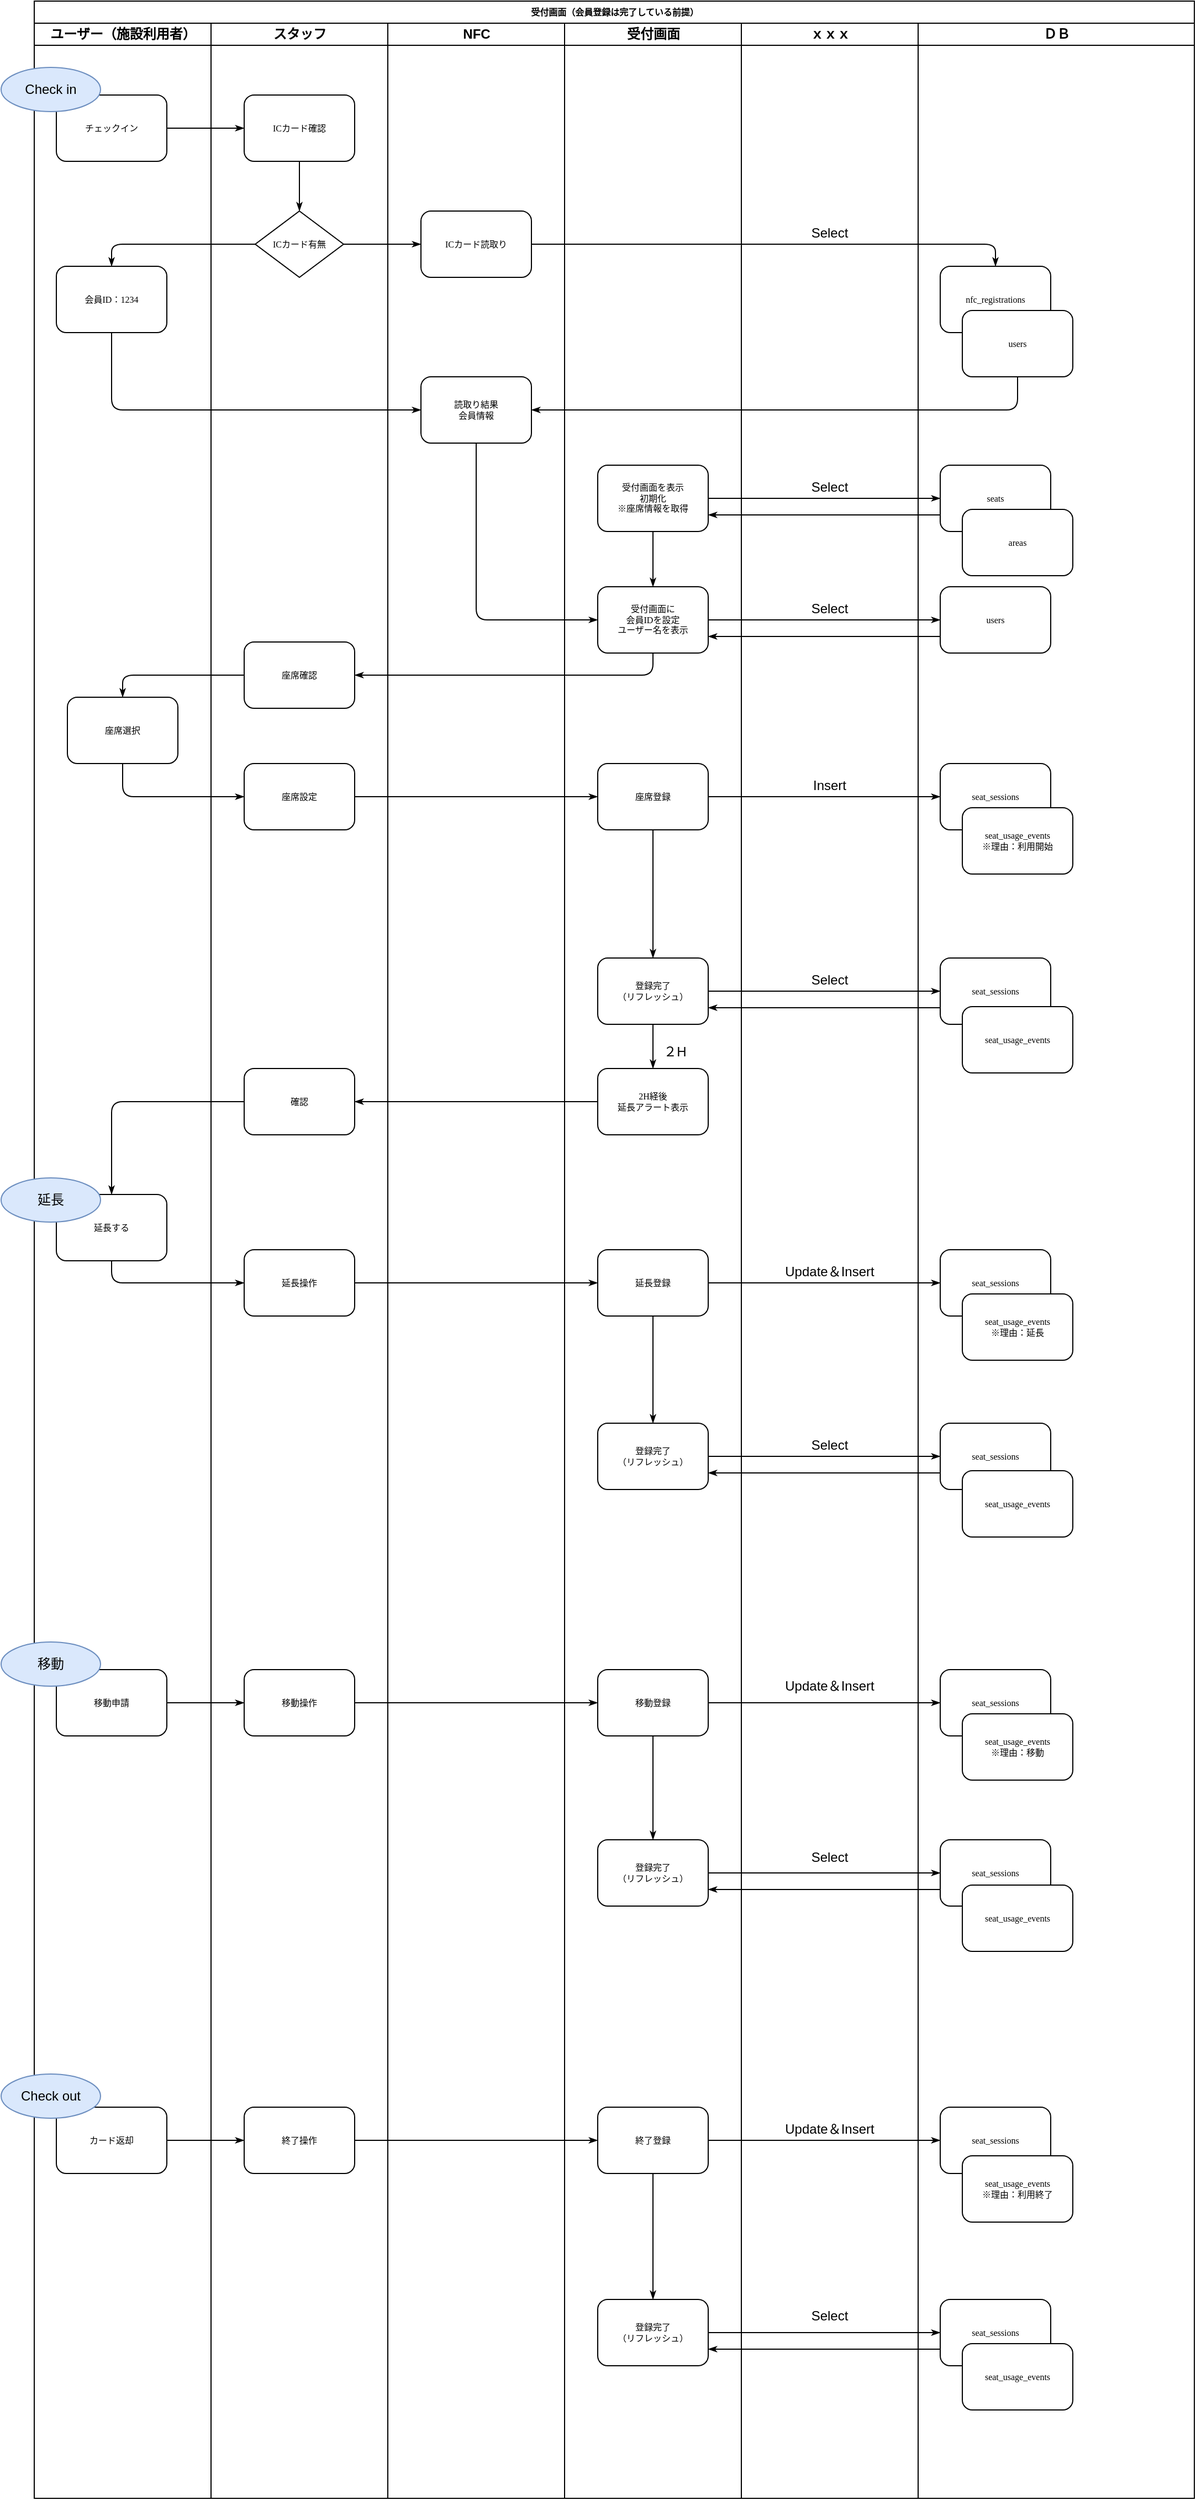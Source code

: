 <mxfile version="26.0.16">
  <diagram name="Page-1" id="74e2e168-ea6b-b213-b513-2b3c1d86103e">
    <mxGraphModel dx="976" dy="-324" grid="1" gridSize="10" guides="1" tooltips="1" connect="1" arrows="1" fold="1" page="1" pageScale="1" pageWidth="1100" pageHeight="850" background="none" math="0" shadow="0">
      <root>
        <mxCell id="0" />
        <mxCell id="1" parent="0" />
        <mxCell id="wsVmnCHKdDLOv4nFXaHS-50" value="受付画面（会員登録は完了している前提）" style="swimlane;html=1;childLayout=stackLayout;startSize=20;rounded=0;shadow=0;labelBackgroundColor=none;strokeWidth=1;fontFamily=Verdana;fontSize=8;align=center;" parent="1" vertex="1">
          <mxGeometry x="30" y="880" width="1050" height="2260" as="geometry" />
        </mxCell>
        <mxCell id="wsVmnCHKdDLOv4nFXaHS-55" style="edgeStyle=orthogonalEdgeStyle;rounded=1;html=1;labelBackgroundColor=none;startArrow=none;startFill=0;startSize=5;endArrow=classicThin;endFill=1;endSize=5;jettySize=auto;orthogonalLoop=1;strokeWidth=1;fontFamily=Verdana;fontSize=8" parent="wsVmnCHKdDLOv4nFXaHS-50" source="wsVmnCHKdDLOv4nFXaHS-52" target="wsVmnCHKdDLOv4nFXaHS-71" edge="1">
          <mxGeometry relative="1" as="geometry" />
        </mxCell>
        <mxCell id="wsVmnCHKdDLOv4nFXaHS-58" style="edgeStyle=orthogonalEdgeStyle;rounded=1;html=1;labelBackgroundColor=none;startArrow=none;startFill=0;startSize=5;endArrow=classicThin;endFill=1;endSize=5;jettySize=auto;orthogonalLoop=1;strokeWidth=1;fontFamily=Verdana;fontSize=8;entryX=0.5;entryY=0;entryDx=0;entryDy=0;" parent="wsVmnCHKdDLOv4nFXaHS-50" source="wsVmnCHKdDLOv4nFXaHS-74" target="wsVmnCHKdDLOv4nFXaHS-53" edge="1">
          <mxGeometry relative="1" as="geometry" />
        </mxCell>
        <mxCell id="wsVmnCHKdDLOv4nFXaHS-59" style="edgeStyle=orthogonalEdgeStyle;rounded=1;html=1;labelBackgroundColor=none;startArrow=none;startFill=0;startSize=5;endArrow=classicThin;endFill=1;endSize=5;jettySize=auto;orthogonalLoop=1;strokeWidth=1;fontFamily=Verdana;fontSize=8;exitX=0.5;exitY=1;exitDx=0;exitDy=0;entryX=0;entryY=0.5;entryDx=0;entryDy=0;" parent="wsVmnCHKdDLOv4nFXaHS-50" source="wsVmnCHKdDLOv4nFXaHS-53" target="wsVmnCHKdDLOv4nFXaHS-87" edge="1">
          <mxGeometry relative="1" as="geometry">
            <mxPoint x="210" y="300" as="targetPoint" />
          </mxGeometry>
        </mxCell>
        <mxCell id="wsVmnCHKdDLOv4nFXaHS-63" style="edgeStyle=orthogonalEdgeStyle;rounded=1;html=1;labelBackgroundColor=none;startArrow=none;startFill=0;startSize=5;endArrow=classicThin;endFill=1;endSize=5;jettySize=auto;orthogonalLoop=1;strokeWidth=1;fontFamily=Verdana;fontSize=8;exitX=1;exitY=0.5;exitDx=0;exitDy=0;" parent="wsVmnCHKdDLOv4nFXaHS-50" source="wsVmnCHKdDLOv4nFXaHS-89" target="wsVmnCHKdDLOv4nFXaHS-94" edge="1">
          <mxGeometry relative="1" as="geometry">
            <mxPoint x="770" y="690" as="sourcePoint" />
          </mxGeometry>
        </mxCell>
        <mxCell id="wsVmnCHKdDLOv4nFXaHS-66" style="edgeStyle=orthogonalEdgeStyle;rounded=1;html=1;labelBackgroundColor=none;startArrow=none;startFill=0;startSize=5;endArrow=classicThin;endFill=1;endSize=5;jettySize=auto;orthogonalLoop=1;strokeColor=#000000;strokeWidth=1;fontFamily=Verdana;fontSize=8;fontColor=#000000;entryX=0;entryY=0.5;entryDx=0;entryDy=0;exitX=1;exitY=0.5;exitDx=0;exitDy=0;" parent="wsVmnCHKdDLOv4nFXaHS-50" source="wsVmnCHKdDLOv4nFXaHS-81" target="wsVmnCHKdDLOv4nFXaHS-89" edge="1">
          <mxGeometry relative="1" as="geometry">
            <mxPoint x="400" y="550" as="sourcePoint" />
          </mxGeometry>
        </mxCell>
        <mxCell id="wsVmnCHKdDLOv4nFXaHS-51" value="ユーザー（施設利用者）" style="swimlane;html=1;startSize=20;" parent="wsVmnCHKdDLOv4nFXaHS-50" vertex="1">
          <mxGeometry y="20" width="160" height="2240" as="geometry" />
        </mxCell>
        <mxCell id="wsVmnCHKdDLOv4nFXaHS-52" value="チェックイン" style="rounded=1;whiteSpace=wrap;html=1;shadow=0;labelBackgroundColor=none;strokeWidth=1;fontFamily=Verdana;fontSize=8;align=center;" parent="wsVmnCHKdDLOv4nFXaHS-51" vertex="1">
          <mxGeometry x="20" y="65" width="100" height="60" as="geometry" />
        </mxCell>
        <mxCell id="wsVmnCHKdDLOv4nFXaHS-53" value="会員ID：1234" style="rounded=1;whiteSpace=wrap;html=1;shadow=0;labelBackgroundColor=none;strokeWidth=1;fontFamily=Verdana;fontSize=8;align=center;" parent="wsVmnCHKdDLOv4nFXaHS-51" vertex="1">
          <mxGeometry x="20" y="220" width="100" height="60" as="geometry" />
        </mxCell>
        <mxCell id="wsVmnCHKdDLOv4nFXaHS-75" value="座席選択" style="rounded=1;whiteSpace=wrap;html=1;shadow=0;labelBackgroundColor=none;strokeWidth=1;fontFamily=Verdana;fontSize=8;align=center;" parent="wsVmnCHKdDLOv4nFXaHS-51" vertex="1">
          <mxGeometry x="30" y="610" width="100" height="60" as="geometry" />
        </mxCell>
        <mxCell id="wsVmnCHKdDLOv4nFXaHS-168" value="延長する" style="rounded=1;whiteSpace=wrap;html=1;shadow=0;labelBackgroundColor=none;strokeWidth=1;fontFamily=Verdana;fontSize=8;align=center;" parent="wsVmnCHKdDLOv4nFXaHS-51" vertex="1">
          <mxGeometry x="20" y="1060" width="100" height="60" as="geometry" />
        </mxCell>
        <mxCell id="wsVmnCHKdDLOv4nFXaHS-176" value="延長" style="ellipse;whiteSpace=wrap;html=1;fillColor=#dae8fc;strokeColor=#6c8ebf;" parent="wsVmnCHKdDLOv4nFXaHS-51" vertex="1">
          <mxGeometry x="-30" y="1045" width="90" height="40" as="geometry" />
        </mxCell>
        <mxCell id="wsVmnCHKdDLOv4nFXaHS-177" value="Check in" style="ellipse;whiteSpace=wrap;html=1;fillColor=#dae8fc;strokeColor=#6c8ebf;" parent="wsVmnCHKdDLOv4nFXaHS-51" vertex="1">
          <mxGeometry x="-30" y="40" width="90" height="40" as="geometry" />
        </mxCell>
        <mxCell id="wsVmnCHKdDLOv4nFXaHS-239" value="カード返却" style="rounded=1;whiteSpace=wrap;html=1;shadow=0;labelBackgroundColor=none;strokeWidth=1;fontFamily=Verdana;fontSize=8;align=center;" parent="wsVmnCHKdDLOv4nFXaHS-51" vertex="1">
          <mxGeometry x="20" y="1886" width="100" height="60" as="geometry" />
        </mxCell>
        <mxCell id="wsVmnCHKdDLOv4nFXaHS-183" value="Check out" style="ellipse;whiteSpace=wrap;html=1;fillColor=#dae8fc;strokeColor=#6c8ebf;" parent="wsVmnCHKdDLOv4nFXaHS-51" vertex="1">
          <mxGeometry x="-30" y="1856" width="90" height="40" as="geometry" />
        </mxCell>
        <mxCell id="wsVmnCHKdDLOv4nFXaHS-70" value="スタッフ" style="swimlane;html=1;startSize=20;" parent="wsVmnCHKdDLOv4nFXaHS-50" vertex="1">
          <mxGeometry x="160" y="20" width="160" height="2240" as="geometry" />
        </mxCell>
        <mxCell id="wsVmnCHKdDLOv4nFXaHS-71" value="ICカード確認" style="rounded=1;whiteSpace=wrap;html=1;shadow=0;labelBackgroundColor=none;strokeWidth=1;fontFamily=Verdana;fontSize=8;align=center;" parent="wsVmnCHKdDLOv4nFXaHS-70" vertex="1">
          <mxGeometry x="30" y="65" width="100" height="60" as="geometry" />
        </mxCell>
        <mxCell id="wsVmnCHKdDLOv4nFXaHS-74" value="ICカード有無" style="rhombus;whiteSpace=wrap;html=1;rounded=0;shadow=0;labelBackgroundColor=none;strokeWidth=1;fontFamily=Verdana;fontSize=8;align=center;" parent="wsVmnCHKdDLOv4nFXaHS-70" vertex="1">
          <mxGeometry x="40" y="170" width="80" height="60" as="geometry" />
        </mxCell>
        <mxCell id="wsVmnCHKdDLOv4nFXaHS-56" style="edgeStyle=orthogonalEdgeStyle;rounded=1;html=1;labelBackgroundColor=none;startArrow=none;startFill=0;startSize=5;endArrow=classicThin;endFill=1;endSize=5;jettySize=auto;orthogonalLoop=1;strokeWidth=1;fontFamily=Verdana;fontSize=8;entryX=0.5;entryY=0;entryDx=0;entryDy=0;" parent="wsVmnCHKdDLOv4nFXaHS-70" source="wsVmnCHKdDLOv4nFXaHS-71" target="wsVmnCHKdDLOv4nFXaHS-74" edge="1">
          <mxGeometry relative="1" as="geometry">
            <Array as="points">
              <mxPoint x="80" y="170" />
              <mxPoint x="80" y="170" />
            </Array>
          </mxGeometry>
        </mxCell>
        <mxCell id="wsVmnCHKdDLOv4nFXaHS-54" value="座席確認" style="rounded=1;whiteSpace=wrap;html=1;shadow=0;labelBackgroundColor=none;strokeWidth=1;fontFamily=Verdana;fontSize=8;align=center;" parent="wsVmnCHKdDLOv4nFXaHS-70" vertex="1">
          <mxGeometry x="30" y="560" width="100" height="60" as="geometry" />
        </mxCell>
        <mxCell id="wsVmnCHKdDLOv4nFXaHS-81" value="座席設定" style="rounded=1;whiteSpace=wrap;html=1;shadow=0;labelBackgroundColor=none;strokeWidth=1;fontFamily=Verdana;fontSize=8;align=center;" parent="wsVmnCHKdDLOv4nFXaHS-70" vertex="1">
          <mxGeometry x="30" y="670" width="100" height="60" as="geometry" />
        </mxCell>
        <mxCell id="wsVmnCHKdDLOv4nFXaHS-165" value="確認" style="rounded=1;whiteSpace=wrap;html=1;shadow=0;labelBackgroundColor=none;strokeWidth=1;fontFamily=Verdana;fontSize=8;align=center;" parent="wsVmnCHKdDLOv4nFXaHS-70" vertex="1">
          <mxGeometry x="30" y="946" width="100" height="60" as="geometry" />
        </mxCell>
        <mxCell id="wsVmnCHKdDLOv4nFXaHS-171" value="延長操作" style="rounded=1;whiteSpace=wrap;html=1;shadow=0;labelBackgroundColor=none;strokeWidth=1;fontFamily=Verdana;fontSize=8;align=center;" parent="wsVmnCHKdDLOv4nFXaHS-70" vertex="1">
          <mxGeometry x="30" y="1110" width="100" height="60" as="geometry" />
        </mxCell>
        <mxCell id="wsVmnCHKdDLOv4nFXaHS-240" value="終了操作" style="rounded=1;whiteSpace=wrap;html=1;shadow=0;labelBackgroundColor=none;strokeWidth=1;fontFamily=Verdana;fontSize=8;align=center;" parent="wsVmnCHKdDLOv4nFXaHS-70" vertex="1">
          <mxGeometry x="30" y="1886" width="100" height="60" as="geometry" />
        </mxCell>
        <mxCell id="wsVmnCHKdDLOv4nFXaHS-72" value="NFC" style="swimlane;html=1;startSize=20;" parent="wsVmnCHKdDLOv4nFXaHS-50" vertex="1">
          <mxGeometry x="320" y="20" width="160" height="2240" as="geometry" />
        </mxCell>
        <mxCell id="wsVmnCHKdDLOv4nFXaHS-73" value="ICカード読取り" style="rounded=1;whiteSpace=wrap;html=1;shadow=0;labelBackgroundColor=none;strokeWidth=1;fontFamily=Verdana;fontSize=8;align=center;" parent="wsVmnCHKdDLOv4nFXaHS-72" vertex="1">
          <mxGeometry x="30" y="170" width="100" height="60" as="geometry" />
        </mxCell>
        <mxCell id="wsVmnCHKdDLOv4nFXaHS-87" value="&lt;div&gt;読取り結果&lt;/div&gt;&lt;div&gt;&lt;div&gt;会員情報&lt;/div&gt;&lt;/div&gt;" style="rounded=1;whiteSpace=wrap;html=1;shadow=0;labelBackgroundColor=none;strokeWidth=1;fontFamily=Verdana;fontSize=8;align=center;" parent="wsVmnCHKdDLOv4nFXaHS-72" vertex="1">
          <mxGeometry x="30" y="320" width="100" height="60" as="geometry" />
        </mxCell>
        <mxCell id="wsVmnCHKdDLOv4nFXaHS-76" style="edgeStyle=orthogonalEdgeStyle;rounded=1;html=1;labelBackgroundColor=none;startArrow=none;startFill=0;startSize=5;endArrow=classicThin;endFill=1;endSize=5;jettySize=auto;orthogonalLoop=1;strokeWidth=1;fontFamily=Verdana;fontSize=8;entryX=0;entryY=0.5;entryDx=0;entryDy=0;exitX=1;exitY=0.5;exitDx=0;exitDy=0;" parent="wsVmnCHKdDLOv4nFXaHS-50" source="wsVmnCHKdDLOv4nFXaHS-74" target="wsVmnCHKdDLOv4nFXaHS-73" edge="1">
          <mxGeometry relative="1" as="geometry">
            <mxPoint x="340" y="150" as="sourcePoint" />
            <mxPoint x="280" y="290" as="targetPoint" />
          </mxGeometry>
        </mxCell>
        <mxCell id="wsVmnCHKdDLOv4nFXaHS-83" style="edgeStyle=orthogonalEdgeStyle;rounded=1;html=1;labelBackgroundColor=none;startArrow=none;startFill=0;startSize=5;endArrow=classicThin;endFill=1;endSize=5;jettySize=auto;orthogonalLoop=1;strokeColor=#000000;strokeWidth=1;fontFamily=Verdana;fontSize=8;fontColor=#000000;exitX=1;exitY=0.5;exitDx=0;exitDy=0;entryX=0.5;entryY=0;entryDx=0;entryDy=0;" parent="wsVmnCHKdDLOv4nFXaHS-50" source="wsVmnCHKdDLOv4nFXaHS-73" target="wsVmnCHKdDLOv4nFXaHS-78" edge="1">
          <mxGeometry relative="1" as="geometry" />
        </mxCell>
        <mxCell id="wsVmnCHKdDLOv4nFXaHS-91" style="edgeStyle=orthogonalEdgeStyle;rounded=1;html=1;labelBackgroundColor=none;startArrow=none;startFill=0;startSize=5;endArrow=classicThin;endFill=1;endSize=5;jettySize=auto;orthogonalLoop=1;strokeWidth=1;fontFamily=Verdana;fontSize=8;exitX=0.5;exitY=1;exitDx=0;exitDy=0;entryX=1;entryY=0.5;entryDx=0;entryDy=0;" parent="wsVmnCHKdDLOv4nFXaHS-50" source="wsVmnCHKdDLOv4nFXaHS-144" target="wsVmnCHKdDLOv4nFXaHS-87" edge="1">
          <mxGeometry relative="1" as="geometry" />
        </mxCell>
        <mxCell id="wsVmnCHKdDLOv4nFXaHS-77" value="受付画面" style="swimlane;html=1;startSize=20;" parent="wsVmnCHKdDLOv4nFXaHS-50" vertex="1">
          <mxGeometry x="480" y="20" width="160" height="2240" as="geometry" />
        </mxCell>
        <mxCell id="wsVmnCHKdDLOv4nFXaHS-80" value="受付画面に&lt;div&gt;会員IDを設定&lt;/div&gt;&lt;div&gt;ユーザー名を表示&lt;/div&gt;" style="rounded=1;whiteSpace=wrap;html=1;shadow=0;labelBackgroundColor=none;strokeWidth=1;fontFamily=Verdana;fontSize=8;align=center;" parent="wsVmnCHKdDLOv4nFXaHS-77" vertex="1">
          <mxGeometry x="30" y="510" width="100" height="60" as="geometry" />
        </mxCell>
        <mxCell id="wsVmnCHKdDLOv4nFXaHS-89" value="座席登録" style="rounded=1;whiteSpace=wrap;html=1;shadow=0;labelBackgroundColor=none;strokeWidth=1;fontFamily=Verdana;fontSize=8;align=center;" parent="wsVmnCHKdDLOv4nFXaHS-77" vertex="1">
          <mxGeometry x="30" y="670" width="100" height="60" as="geometry" />
        </mxCell>
        <mxCell id="wsVmnCHKdDLOv4nFXaHS-155" value="受付画面を表示&lt;div&gt;初期化&lt;/div&gt;&lt;div&gt;※座席情報を取得&lt;/div&gt;" style="rounded=1;whiteSpace=wrap;html=1;shadow=0;labelBackgroundColor=none;strokeWidth=1;fontFamily=Verdana;fontSize=8;align=center;" parent="wsVmnCHKdDLOv4nFXaHS-77" vertex="1">
          <mxGeometry x="30" y="400" width="100" height="60" as="geometry" />
        </mxCell>
        <mxCell id="wsVmnCHKdDLOv4nFXaHS-156" style="edgeStyle=orthogonalEdgeStyle;rounded=1;html=1;labelBackgroundColor=none;startArrow=none;startFill=0;startSize=5;endArrow=classicThin;endFill=1;endSize=5;jettySize=auto;orthogonalLoop=1;strokeWidth=1;fontFamily=Verdana;fontSize=8;exitX=0.5;exitY=1;exitDx=0;exitDy=0;entryX=0.5;entryY=0;entryDx=0;entryDy=0;" parent="wsVmnCHKdDLOv4nFXaHS-77" source="wsVmnCHKdDLOv4nFXaHS-155" target="wsVmnCHKdDLOv4nFXaHS-80" edge="1">
          <mxGeometry relative="1" as="geometry">
            <mxPoint x="-70" y="390" as="sourcePoint" />
            <mxPoint x="40" y="440" as="targetPoint" />
          </mxGeometry>
        </mxCell>
        <mxCell id="wsVmnCHKdDLOv4nFXaHS-162" value="2H経後&lt;div&gt;延長アラート表示&lt;/div&gt;" style="rounded=1;whiteSpace=wrap;html=1;shadow=0;labelBackgroundColor=none;strokeWidth=1;fontFamily=Verdana;fontSize=8;align=center;" parent="wsVmnCHKdDLOv4nFXaHS-77" vertex="1">
          <mxGeometry x="30" y="946" width="100" height="60" as="geometry" />
        </mxCell>
        <mxCell id="wsVmnCHKdDLOv4nFXaHS-164" style="edgeStyle=orthogonalEdgeStyle;rounded=1;html=1;labelBackgroundColor=none;startArrow=none;startFill=0;startSize=5;endArrow=classicThin;endFill=1;endSize=5;jettySize=auto;orthogonalLoop=1;strokeWidth=1;fontFamily=Verdana;fontSize=8;entryX=0.5;entryY=0;entryDx=0;entryDy=0;exitX=0.5;exitY=1;exitDx=0;exitDy=0;" parent="wsVmnCHKdDLOv4nFXaHS-77" source="wsVmnCHKdDLOv4nFXaHS-89" target="wsVmnCHKdDLOv4nFXaHS-194" edge="1">
          <mxGeometry relative="1" as="geometry">
            <mxPoint x="50" y="740" as="sourcePoint" />
            <mxPoint x="40" y="550" as="targetPoint" />
          </mxGeometry>
        </mxCell>
        <mxCell id="wsVmnCHKdDLOv4nFXaHS-172" value="延長登録" style="rounded=1;whiteSpace=wrap;html=1;shadow=0;labelBackgroundColor=none;strokeWidth=1;fontFamily=Verdana;fontSize=8;align=center;" parent="wsVmnCHKdDLOv4nFXaHS-77" vertex="1">
          <mxGeometry x="30" y="1110" width="100" height="60" as="geometry" />
        </mxCell>
        <mxCell id="wsVmnCHKdDLOv4nFXaHS-194" value="登録完了&lt;div&gt;（リフレッシュ）&lt;/div&gt;" style="rounded=1;whiteSpace=wrap;html=1;shadow=0;labelBackgroundColor=none;strokeWidth=1;fontFamily=Verdana;fontSize=8;align=center;" parent="wsVmnCHKdDLOv4nFXaHS-77" vertex="1">
          <mxGeometry x="30" y="846" width="100" height="60" as="geometry" />
        </mxCell>
        <mxCell id="wsVmnCHKdDLOv4nFXaHS-208" style="edgeStyle=orthogonalEdgeStyle;rounded=1;html=1;labelBackgroundColor=none;startArrow=none;startFill=0;startSize=5;endArrow=classicThin;endFill=1;endSize=5;jettySize=auto;orthogonalLoop=1;strokeWidth=1;fontFamily=Verdana;fontSize=8;entryX=0.5;entryY=0;entryDx=0;entryDy=0;exitX=0.5;exitY=1;exitDx=0;exitDy=0;" parent="wsVmnCHKdDLOv4nFXaHS-77" source="wsVmnCHKdDLOv4nFXaHS-194" target="wsVmnCHKdDLOv4nFXaHS-162" edge="1">
          <mxGeometry relative="1" as="geometry">
            <mxPoint x="40" y="916" as="sourcePoint" />
            <mxPoint x="90" y="856" as="targetPoint" />
          </mxGeometry>
        </mxCell>
        <mxCell id="wsVmnCHKdDLOv4nFXaHS-192" value="２H" style="text;html=1;align=center;verticalAlign=middle;whiteSpace=wrap;rounded=0;" parent="wsVmnCHKdDLOv4nFXaHS-77" vertex="1">
          <mxGeometry x="70" y="916" width="60" height="30" as="geometry" />
        </mxCell>
        <mxCell id="wsVmnCHKdDLOv4nFXaHS-214" value="登録完了&lt;div&gt;（リフレッシュ）&lt;/div&gt;" style="rounded=1;whiteSpace=wrap;html=1;shadow=0;labelBackgroundColor=none;strokeWidth=1;fontFamily=Verdana;fontSize=8;align=center;" parent="wsVmnCHKdDLOv4nFXaHS-77" vertex="1">
          <mxGeometry x="30" y="1267" width="100" height="60" as="geometry" />
        </mxCell>
        <mxCell id="wsVmnCHKdDLOv4nFXaHS-215" style="edgeStyle=orthogonalEdgeStyle;rounded=1;html=1;labelBackgroundColor=none;startArrow=none;startFill=0;startSize=5;endArrow=classicThin;endFill=1;endSize=5;jettySize=auto;orthogonalLoop=1;strokeWidth=1;fontFamily=Verdana;fontSize=8;entryX=0.5;entryY=0;entryDx=0;entryDy=0;exitX=0.5;exitY=1;exitDx=0;exitDy=0;" parent="wsVmnCHKdDLOv4nFXaHS-77" source="wsVmnCHKdDLOv4nFXaHS-172" target="wsVmnCHKdDLOv4nFXaHS-214" edge="1">
          <mxGeometry relative="1" as="geometry">
            <mxPoint x="90" y="877" as="sourcePoint" />
            <mxPoint x="90" y="907" as="targetPoint" />
          </mxGeometry>
        </mxCell>
        <mxCell id="wsVmnCHKdDLOv4nFXaHS-180" value="移動申請" style="rounded=1;whiteSpace=wrap;html=1;shadow=0;labelBackgroundColor=none;strokeWidth=1;fontFamily=Verdana;fontSize=8;align=center;" parent="wsVmnCHKdDLOv4nFXaHS-77" vertex="1">
          <mxGeometry x="-460" y="1490" width="100" height="60" as="geometry" />
        </mxCell>
        <mxCell id="wsVmnCHKdDLOv4nFXaHS-182" value="移動" style="ellipse;whiteSpace=wrap;html=1;fillColor=#dae8fc;strokeColor=#6c8ebf;" parent="wsVmnCHKdDLOv4nFXaHS-77" vertex="1">
          <mxGeometry x="-510" y="1465" width="90" height="40" as="geometry" />
        </mxCell>
        <mxCell id="wsVmnCHKdDLOv4nFXaHS-184" value="移動操作" style="rounded=1;whiteSpace=wrap;html=1;shadow=0;labelBackgroundColor=none;strokeWidth=1;fontFamily=Verdana;fontSize=8;align=center;" parent="wsVmnCHKdDLOv4nFXaHS-77" vertex="1">
          <mxGeometry x="-290" y="1490" width="100" height="60" as="geometry" />
        </mxCell>
        <mxCell id="wsVmnCHKdDLOv4nFXaHS-185" value="移動登録" style="rounded=1;whiteSpace=wrap;html=1;shadow=0;labelBackgroundColor=none;strokeWidth=1;fontFamily=Verdana;fontSize=8;align=center;" parent="wsVmnCHKdDLOv4nFXaHS-77" vertex="1">
          <mxGeometry x="30" y="1490" width="100" height="60" as="geometry" />
        </mxCell>
        <mxCell id="wsVmnCHKdDLOv4nFXaHS-186" style="edgeStyle=orthogonalEdgeStyle;rounded=1;html=1;labelBackgroundColor=none;startArrow=none;startFill=0;startSize=5;endArrow=classicThin;endFill=1;endSize=5;jettySize=auto;orthogonalLoop=1;strokeColor=#000000;strokeWidth=1;fontFamily=Verdana;fontSize=8;fontColor=#000000;exitX=1;exitY=0.5;exitDx=0;exitDy=0;entryX=0;entryY=0.5;entryDx=0;entryDy=0;" parent="wsVmnCHKdDLOv4nFXaHS-77" source="wsVmnCHKdDLOv4nFXaHS-180" target="wsVmnCHKdDLOv4nFXaHS-184" edge="1">
          <mxGeometry relative="1" as="geometry">
            <mxPoint x="-350" y="1519.5" as="sourcePoint" />
            <mxPoint x="-310" y="1510" as="targetPoint" />
          </mxGeometry>
        </mxCell>
        <mxCell id="wsVmnCHKdDLOv4nFXaHS-187" style="edgeStyle=orthogonalEdgeStyle;rounded=1;html=1;labelBackgroundColor=none;startArrow=none;startFill=0;startSize=5;endArrow=classicThin;endFill=1;endSize=5;jettySize=auto;orthogonalLoop=1;strokeColor=#000000;strokeWidth=1;fontFamily=Verdana;fontSize=8;fontColor=#000000;exitX=1;exitY=0.5;exitDx=0;exitDy=0;entryX=0;entryY=0.5;entryDx=0;entryDy=0;" parent="wsVmnCHKdDLOv4nFXaHS-77" source="wsVmnCHKdDLOv4nFXaHS-184" target="wsVmnCHKdDLOv4nFXaHS-185" edge="1">
          <mxGeometry relative="1" as="geometry">
            <mxPoint x="-100" y="1520" as="sourcePoint" />
            <mxPoint x="-30" y="1520" as="targetPoint" />
          </mxGeometry>
        </mxCell>
        <mxCell id="wsVmnCHKdDLOv4nFXaHS-220" value="登録完了&lt;div&gt;（リフレッシュ）&lt;/div&gt;" style="rounded=1;whiteSpace=wrap;html=1;shadow=0;labelBackgroundColor=none;strokeWidth=1;fontFamily=Verdana;fontSize=8;align=center;" parent="wsVmnCHKdDLOv4nFXaHS-77" vertex="1">
          <mxGeometry x="30" y="1644" width="100" height="60" as="geometry" />
        </mxCell>
        <mxCell id="wsVmnCHKdDLOv4nFXaHS-221" style="edgeStyle=orthogonalEdgeStyle;rounded=1;html=1;labelBackgroundColor=none;startArrow=none;startFill=0;startSize=5;endArrow=classicThin;endFill=1;endSize=5;jettySize=auto;orthogonalLoop=1;strokeWidth=1;fontFamily=Verdana;fontSize=8;entryX=0.5;entryY=0;entryDx=0;entryDy=0;exitX=0.5;exitY=1;exitDx=0;exitDy=0;" parent="wsVmnCHKdDLOv4nFXaHS-77" source="wsVmnCHKdDLOv4nFXaHS-185" target="wsVmnCHKdDLOv4nFXaHS-220" edge="1">
          <mxGeometry relative="1" as="geometry">
            <mxPoint x="110" y="1565" as="sourcePoint" />
            <mxPoint x="90" y="1315" as="targetPoint" />
          </mxGeometry>
        </mxCell>
        <mxCell id="wsVmnCHKdDLOv4nFXaHS-242" value="終了登録" style="rounded=1;whiteSpace=wrap;html=1;shadow=0;labelBackgroundColor=none;strokeWidth=1;fontFamily=Verdana;fontSize=8;align=center;" parent="wsVmnCHKdDLOv4nFXaHS-77" vertex="1">
          <mxGeometry x="30" y="1886" width="100" height="60" as="geometry" />
        </mxCell>
        <mxCell id="wsVmnCHKdDLOv4nFXaHS-247" value="登録完了&lt;div&gt;（リフレッシュ）&lt;/div&gt;" style="rounded=1;whiteSpace=wrap;html=1;shadow=0;labelBackgroundColor=none;strokeWidth=1;fontFamily=Verdana;fontSize=8;align=center;" parent="wsVmnCHKdDLOv4nFXaHS-77" vertex="1">
          <mxGeometry x="30" y="2060" width="100" height="60" as="geometry" />
        </mxCell>
        <mxCell id="wsVmnCHKdDLOv4nFXaHS-248" style="edgeStyle=orthogonalEdgeStyle;rounded=1;html=1;labelBackgroundColor=none;startArrow=none;startFill=0;startSize=5;endArrow=classicThin;endFill=1;endSize=5;jettySize=auto;orthogonalLoop=1;strokeWidth=1;fontFamily=Verdana;fontSize=8;entryX=0.5;entryY=0;entryDx=0;entryDy=0;exitX=0.5;exitY=1;exitDx=0;exitDy=0;" parent="wsVmnCHKdDLOv4nFXaHS-77" source="wsVmnCHKdDLOv4nFXaHS-242" target="wsVmnCHKdDLOv4nFXaHS-247" edge="1">
          <mxGeometry relative="1" as="geometry">
            <mxPoint x="40" y="1956" as="sourcePoint" />
            <mxPoint x="90" y="1736" as="targetPoint" />
          </mxGeometry>
        </mxCell>
        <mxCell id="wsVmnCHKdDLOv4nFXaHS-86" value="ｘｘｘ" style="swimlane;html=1;startSize=20;" parent="wsVmnCHKdDLOv4nFXaHS-50" vertex="1">
          <mxGeometry x="640" y="20" width="160" height="2240" as="geometry" />
        </mxCell>
        <mxCell id="wsVmnCHKdDLOv4nFXaHS-228" value="Update＆Insert" style="text;html=1;align=center;verticalAlign=middle;whiteSpace=wrap;rounded=0;" parent="wsVmnCHKdDLOv4nFXaHS-86" vertex="1">
          <mxGeometry x="20" y="1485" width="120" height="40" as="geometry" />
        </mxCell>
        <mxCell id="wsVmnCHKdDLOv4nFXaHS-231" value="Select" style="text;html=1;align=center;verticalAlign=middle;whiteSpace=wrap;rounded=0;" parent="wsVmnCHKdDLOv4nFXaHS-86" vertex="1">
          <mxGeometry x="20" y="1640" width="120" height="40" as="geometry" />
        </mxCell>
        <mxCell id="wsVmnCHKdDLOv4nFXaHS-232" value="Update＆Insert" style="text;html=1;align=center;verticalAlign=middle;whiteSpace=wrap;rounded=0;" parent="wsVmnCHKdDLOv4nFXaHS-86" vertex="1">
          <mxGeometry x="20" y="1110" width="120" height="40" as="geometry" />
        </mxCell>
        <mxCell id="wsVmnCHKdDLOv4nFXaHS-233" value="Select" style="text;html=1;align=center;verticalAlign=middle;whiteSpace=wrap;rounded=0;" parent="wsVmnCHKdDLOv4nFXaHS-86" vertex="1">
          <mxGeometry x="20" y="1267" width="120" height="40" as="geometry" />
        </mxCell>
        <mxCell id="wsVmnCHKdDLOv4nFXaHS-234" value="Insert" style="text;html=1;align=center;verticalAlign=middle;whiteSpace=wrap;rounded=0;" parent="wsVmnCHKdDLOv4nFXaHS-86" vertex="1">
          <mxGeometry x="20" y="670" width="120" height="40" as="geometry" />
        </mxCell>
        <mxCell id="wsVmnCHKdDLOv4nFXaHS-235" value="Select" style="text;html=1;align=center;verticalAlign=middle;whiteSpace=wrap;rounded=0;" parent="wsVmnCHKdDLOv4nFXaHS-86" vertex="1">
          <mxGeometry x="20" y="846" width="120" height="40" as="geometry" />
        </mxCell>
        <mxCell id="wsVmnCHKdDLOv4nFXaHS-236" value="Select" style="text;html=1;align=center;verticalAlign=middle;whiteSpace=wrap;rounded=0;" parent="wsVmnCHKdDLOv4nFXaHS-86" vertex="1">
          <mxGeometry x="20" y="170" width="120" height="40" as="geometry" />
        </mxCell>
        <mxCell id="wsVmnCHKdDLOv4nFXaHS-237" value="Select" style="text;html=1;align=center;verticalAlign=middle;whiteSpace=wrap;rounded=0;" parent="wsVmnCHKdDLOv4nFXaHS-86" vertex="1">
          <mxGeometry x="20" y="400" width="120" height="40" as="geometry" />
        </mxCell>
        <mxCell id="wsVmnCHKdDLOv4nFXaHS-238" value="Select" style="text;html=1;align=center;verticalAlign=middle;whiteSpace=wrap;rounded=0;" parent="wsVmnCHKdDLOv4nFXaHS-86" vertex="1">
          <mxGeometry x="20" y="510" width="120" height="40" as="geometry" />
        </mxCell>
        <mxCell id="wsVmnCHKdDLOv4nFXaHS-246" value="Update＆Insert" style="text;html=1;align=center;verticalAlign=middle;whiteSpace=wrap;rounded=0;" parent="wsVmnCHKdDLOv4nFXaHS-86" vertex="1">
          <mxGeometry x="20" y="1886" width="120" height="40" as="geometry" />
        </mxCell>
        <mxCell id="wsVmnCHKdDLOv4nFXaHS-252" value="Select" style="text;html=1;align=center;verticalAlign=middle;whiteSpace=wrap;rounded=0;" parent="wsVmnCHKdDLOv4nFXaHS-86" vertex="1">
          <mxGeometry x="20" y="2055" width="120" height="40" as="geometry" />
        </mxCell>
        <mxCell id="wsVmnCHKdDLOv4nFXaHS-93" value="ＤＢ" style="swimlane;html=1;startSize=20;" parent="wsVmnCHKdDLOv4nFXaHS-50" vertex="1">
          <mxGeometry x="800" y="20" width="250" height="2240" as="geometry" />
        </mxCell>
        <mxCell id="wsVmnCHKdDLOv4nFXaHS-94" value="seat_sessions" style="rounded=1;whiteSpace=wrap;html=1;shadow=0;labelBackgroundColor=none;strokeWidth=1;fontFamily=Verdana;fontSize=8;align=center;" parent="wsVmnCHKdDLOv4nFXaHS-93" vertex="1">
          <mxGeometry x="20" y="670" width="100" height="60" as="geometry" />
        </mxCell>
        <mxCell id="wsVmnCHKdDLOv4nFXaHS-78" value="nfc_registrations" style="rounded=1;whiteSpace=wrap;html=1;shadow=0;labelBackgroundColor=none;strokeWidth=1;fontFamily=Verdana;fontSize=8;align=center;" parent="wsVmnCHKdDLOv4nFXaHS-93" vertex="1">
          <mxGeometry x="20" y="220" width="100" height="60" as="geometry" />
        </mxCell>
        <mxCell id="wsVmnCHKdDLOv4nFXaHS-144" value="users" style="rounded=1;whiteSpace=wrap;html=1;shadow=0;labelBackgroundColor=none;strokeWidth=1;fontFamily=Verdana;fontSize=8;align=center;" parent="wsVmnCHKdDLOv4nFXaHS-93" vertex="1">
          <mxGeometry x="40" y="260" width="100" height="60" as="geometry" />
        </mxCell>
        <mxCell id="wsVmnCHKdDLOv4nFXaHS-146" value="users" style="rounded=1;whiteSpace=wrap;html=1;shadow=0;labelBackgroundColor=none;strokeWidth=1;fontFamily=Verdana;fontSize=8;align=center;" parent="wsVmnCHKdDLOv4nFXaHS-93" vertex="1">
          <mxGeometry x="20" y="510" width="100" height="60" as="geometry" />
        </mxCell>
        <mxCell id="wsVmnCHKdDLOv4nFXaHS-152" value="seats" style="rounded=1;whiteSpace=wrap;html=1;shadow=0;labelBackgroundColor=none;strokeWidth=1;fontFamily=Verdana;fontSize=8;align=center;" parent="wsVmnCHKdDLOv4nFXaHS-93" vertex="1">
          <mxGeometry x="20" y="400" width="100" height="60" as="geometry" />
        </mxCell>
        <mxCell id="wsVmnCHKdDLOv4nFXaHS-160" value="areas" style="rounded=1;whiteSpace=wrap;html=1;shadow=0;labelBackgroundColor=none;strokeWidth=1;fontFamily=Verdana;fontSize=8;align=center;" parent="wsVmnCHKdDLOv4nFXaHS-93" vertex="1">
          <mxGeometry x="40" y="440" width="100" height="60" as="geometry" />
        </mxCell>
        <mxCell id="wsVmnCHKdDLOv4nFXaHS-174" value="seat_sessions" style="rounded=1;whiteSpace=wrap;html=1;shadow=0;labelBackgroundColor=none;strokeWidth=1;fontFamily=Verdana;fontSize=8;align=center;" parent="wsVmnCHKdDLOv4nFXaHS-93" vertex="1">
          <mxGeometry x="20" y="1267" width="100" height="60" as="geometry" />
        </mxCell>
        <mxCell id="wsVmnCHKdDLOv4nFXaHS-211" value="seat_sessions" style="rounded=1;whiteSpace=wrap;html=1;shadow=0;labelBackgroundColor=none;strokeWidth=1;fontFamily=Verdana;fontSize=8;align=center;" parent="wsVmnCHKdDLOv4nFXaHS-93" vertex="1">
          <mxGeometry x="20" y="846" width="100" height="60" as="geometry" />
        </mxCell>
        <mxCell id="wsVmnCHKdDLOv4nFXaHS-216" value="seat_sessions" style="rounded=1;whiteSpace=wrap;html=1;shadow=0;labelBackgroundColor=none;strokeWidth=1;fontFamily=Verdana;fontSize=8;align=center;" parent="wsVmnCHKdDLOv4nFXaHS-93" vertex="1">
          <mxGeometry x="20" y="1110" width="100" height="60" as="geometry" />
        </mxCell>
        <mxCell id="wsVmnCHKdDLOv4nFXaHS-218" value="seat_sessions" style="rounded=1;whiteSpace=wrap;html=1;shadow=0;labelBackgroundColor=none;strokeWidth=1;fontFamily=Verdana;fontSize=8;align=center;" parent="wsVmnCHKdDLOv4nFXaHS-93" vertex="1">
          <mxGeometry x="20" y="1490" width="100" height="60" as="geometry" />
        </mxCell>
        <mxCell id="wsVmnCHKdDLOv4nFXaHS-222" value="seat_sessions" style="rounded=1;whiteSpace=wrap;html=1;shadow=0;labelBackgroundColor=none;strokeWidth=1;fontFamily=Verdana;fontSize=8;align=center;" parent="wsVmnCHKdDLOv4nFXaHS-93" vertex="1">
          <mxGeometry x="20" y="1644" width="100" height="60" as="geometry" />
        </mxCell>
        <mxCell id="wsVmnCHKdDLOv4nFXaHS-223" value="seat_usage_events" style="rounded=1;whiteSpace=wrap;html=1;shadow=0;labelBackgroundColor=none;strokeWidth=1;fontFamily=Verdana;fontSize=8;align=center;" parent="wsVmnCHKdDLOv4nFXaHS-93" vertex="1">
          <mxGeometry x="40" y="1685" width="100" height="60" as="geometry" />
        </mxCell>
        <mxCell id="wsVmnCHKdDLOv4nFXaHS-244" value="seat_sessions" style="rounded=1;whiteSpace=wrap;html=1;shadow=0;labelBackgroundColor=none;strokeWidth=1;fontFamily=Verdana;fontSize=8;align=center;" parent="wsVmnCHKdDLOv4nFXaHS-93" vertex="1">
          <mxGeometry x="20" y="1886" width="100" height="60" as="geometry" />
        </mxCell>
        <mxCell id="wsVmnCHKdDLOv4nFXaHS-249" value="seat_sessions" style="rounded=1;whiteSpace=wrap;html=1;shadow=0;labelBackgroundColor=none;strokeWidth=1;fontFamily=Verdana;fontSize=8;align=center;" parent="wsVmnCHKdDLOv4nFXaHS-93" vertex="1">
          <mxGeometry x="20" y="2060" width="100" height="60" as="geometry" />
        </mxCell>
        <mxCell id="W9gNt8L-KNi82UFcTBnA-1" value="seat_usage_events&lt;div&gt;※理由：利用開始&lt;/div&gt;" style="rounded=1;whiteSpace=wrap;html=1;shadow=0;labelBackgroundColor=none;strokeWidth=1;fontFamily=Verdana;fontSize=8;align=center;" parent="wsVmnCHKdDLOv4nFXaHS-93" vertex="1">
          <mxGeometry x="40" y="710" width="100" height="60" as="geometry" />
        </mxCell>
        <mxCell id="W9gNt8L-KNi82UFcTBnA-3" value="seat_usage_events&lt;br&gt;&lt;div&gt;※理由：延長&lt;/div&gt;" style="rounded=1;whiteSpace=wrap;html=1;shadow=0;labelBackgroundColor=none;strokeWidth=1;fontFamily=Verdana;fontSize=8;align=center;" parent="wsVmnCHKdDLOv4nFXaHS-93" vertex="1">
          <mxGeometry x="40" y="1150" width="100" height="60" as="geometry" />
        </mxCell>
        <mxCell id="W9gNt8L-KNi82UFcTBnA-6" value="seat_usage_events&lt;br&gt;&lt;div&gt;※理由：移動&lt;/div&gt;" style="rounded=1;whiteSpace=wrap;html=1;shadow=0;labelBackgroundColor=none;strokeWidth=1;fontFamily=Verdana;fontSize=8;align=center;" parent="wsVmnCHKdDLOv4nFXaHS-93" vertex="1">
          <mxGeometry x="40" y="1530" width="100" height="60" as="geometry" />
        </mxCell>
        <mxCell id="W9gNt8L-KNi82UFcTBnA-8" value="seat_usage_events&lt;br&gt;&lt;div&gt;※理由：利用終了&lt;/div&gt;" style="rounded=1;whiteSpace=wrap;html=1;shadow=0;labelBackgroundColor=none;strokeWidth=1;fontFamily=Verdana;fontSize=8;align=center;" parent="wsVmnCHKdDLOv4nFXaHS-93" vertex="1">
          <mxGeometry x="40" y="1930" width="100" height="60" as="geometry" />
        </mxCell>
        <mxCell id="W9gNt8L-KNi82UFcTBnA-12" value="seat_usage_events" style="rounded=1;whiteSpace=wrap;html=1;shadow=0;labelBackgroundColor=none;strokeWidth=1;fontFamily=Verdana;fontSize=8;align=center;" parent="wsVmnCHKdDLOv4nFXaHS-93" vertex="1">
          <mxGeometry x="40" y="2100" width="100" height="60" as="geometry" />
        </mxCell>
        <mxCell id="a43DhSjqxbsBZFrYOPHq-2" value="seat_usage_events" style="rounded=1;whiteSpace=wrap;html=1;shadow=0;labelBackgroundColor=none;strokeWidth=1;fontFamily=Verdana;fontSize=8;align=center;" parent="wsVmnCHKdDLOv4nFXaHS-93" vertex="1">
          <mxGeometry x="40" y="890" width="100" height="60" as="geometry" />
        </mxCell>
        <mxCell id="a43DhSjqxbsBZFrYOPHq-4" value="seat_usage_events" style="rounded=1;whiteSpace=wrap;html=1;shadow=0;labelBackgroundColor=none;strokeWidth=1;fontFamily=Verdana;fontSize=8;align=center;" parent="wsVmnCHKdDLOv4nFXaHS-93" vertex="1">
          <mxGeometry x="40" y="1310" width="100" height="60" as="geometry" />
        </mxCell>
        <mxCell id="wsVmnCHKdDLOv4nFXaHS-84" style="edgeStyle=orthogonalEdgeStyle;rounded=1;html=1;labelBackgroundColor=none;startArrow=none;startFill=0;startSize=5;endArrow=classicThin;endFill=1;endSize=5;jettySize=auto;orthogonalLoop=1;strokeWidth=1;fontFamily=Verdana;fontSize=8;exitX=0.5;exitY=1;exitDx=0;exitDy=0;entryX=0;entryY=0.5;entryDx=0;entryDy=0;" parent="wsVmnCHKdDLOv4nFXaHS-50" source="wsVmnCHKdDLOv4nFXaHS-87" target="wsVmnCHKdDLOv4nFXaHS-80" edge="1">
          <mxGeometry relative="1" as="geometry" />
        </mxCell>
        <mxCell id="wsVmnCHKdDLOv4nFXaHS-145" style="edgeStyle=orthogonalEdgeStyle;rounded=1;html=1;labelBackgroundColor=none;startArrow=none;startFill=0;startSize=5;endArrow=classicThin;endFill=1;endSize=5;jettySize=auto;orthogonalLoop=1;strokeWidth=1;fontFamily=Verdana;fontSize=8;exitX=1;exitY=0.5;exitDx=0;exitDy=0;entryX=0;entryY=0.5;entryDx=0;entryDy=0;" parent="wsVmnCHKdDLOv4nFXaHS-50" source="wsVmnCHKdDLOv4nFXaHS-80" target="wsVmnCHKdDLOv4nFXaHS-146" edge="1">
          <mxGeometry relative="1" as="geometry">
            <mxPoint x="680" y="440" as="sourcePoint" />
            <mxPoint x="820" y="530" as="targetPoint" />
            <Array as="points">
              <mxPoint x="720" y="560" />
              <mxPoint x="720" y="560" />
            </Array>
          </mxGeometry>
        </mxCell>
        <mxCell id="wsVmnCHKdDLOv4nFXaHS-92" style="edgeStyle=orthogonalEdgeStyle;rounded=1;html=1;labelBackgroundColor=none;startArrow=none;startFill=0;startSize=5;endArrow=classicThin;endFill=1;endSize=5;jettySize=auto;orthogonalLoop=1;strokeWidth=1;fontFamily=Verdana;fontSize=8;exitX=0.5;exitY=1;exitDx=0;exitDy=0;entryX=1;entryY=0.5;entryDx=0;entryDy=0;" parent="wsVmnCHKdDLOv4nFXaHS-50" source="wsVmnCHKdDLOv4nFXaHS-80" target="wsVmnCHKdDLOv4nFXaHS-54" edge="1">
          <mxGeometry relative="1" as="geometry">
            <mxPoint x="720" y="560" as="sourcePoint" />
          </mxGeometry>
        </mxCell>
        <mxCell id="wsVmnCHKdDLOv4nFXaHS-150" style="edgeStyle=orthogonalEdgeStyle;rounded=1;html=1;labelBackgroundColor=none;startArrow=none;startFill=0;startSize=5;endArrow=classicThin;endFill=1;endSize=5;jettySize=auto;orthogonalLoop=1;strokeColor=#000000;strokeWidth=1;fontFamily=Verdana;fontSize=8;fontColor=#000000;exitX=0;exitY=0.5;exitDx=0;exitDy=0;entryX=0.5;entryY=0;entryDx=0;entryDy=0;" parent="wsVmnCHKdDLOv4nFXaHS-50" source="wsVmnCHKdDLOv4nFXaHS-54" target="wsVmnCHKdDLOv4nFXaHS-75" edge="1">
          <mxGeometry relative="1" as="geometry">
            <mxPoint x="480" y="470" as="sourcePoint" />
            <mxPoint x="10" y="420" as="targetPoint" />
          </mxGeometry>
        </mxCell>
        <mxCell id="wsVmnCHKdDLOv4nFXaHS-85" style="edgeStyle=orthogonalEdgeStyle;rounded=1;html=1;labelBackgroundColor=none;startArrow=none;startFill=0;startSize=5;endArrow=classicThin;endFill=1;endSize=5;jettySize=auto;orthogonalLoop=1;strokeWidth=1;fontFamily=Verdana;fontSize=8;exitX=0.5;exitY=1;exitDx=0;exitDy=0;entryX=0;entryY=0.5;entryDx=0;entryDy=0;" parent="wsVmnCHKdDLOv4nFXaHS-50" source="wsVmnCHKdDLOv4nFXaHS-75" target="wsVmnCHKdDLOv4nFXaHS-81" edge="1">
          <mxGeometry relative="1" as="geometry" />
        </mxCell>
        <mxCell id="wsVmnCHKdDLOv4nFXaHS-154" style="edgeStyle=orthogonalEdgeStyle;rounded=1;html=1;labelBackgroundColor=none;startArrow=none;startFill=0;startSize=5;endArrow=classicThin;endFill=1;endSize=5;jettySize=auto;orthogonalLoop=1;strokeWidth=1;fontFamily=Verdana;fontSize=8;exitX=0;exitY=0.75;exitDx=0;exitDy=0;entryX=1;entryY=0.75;entryDx=0;entryDy=0;" parent="wsVmnCHKdDLOv4nFXaHS-50" source="wsVmnCHKdDLOv4nFXaHS-152" target="wsVmnCHKdDLOv4nFXaHS-155" edge="1">
          <mxGeometry relative="1" as="geometry">
            <mxPoint x="622" y="455" as="sourcePoint" />
            <mxPoint x="620" y="460" as="targetPoint" />
            <Array as="points">
              <mxPoint x="790" y="465" />
              <mxPoint x="790" y="465" />
            </Array>
          </mxGeometry>
        </mxCell>
        <mxCell id="wsVmnCHKdDLOv4nFXaHS-158" style="edgeStyle=orthogonalEdgeStyle;rounded=1;html=1;labelBackgroundColor=none;startArrow=none;startFill=0;startSize=5;endArrow=classicThin;endFill=1;endSize=5;jettySize=auto;orthogonalLoop=1;strokeWidth=1;fontFamily=Verdana;fontSize=8;exitX=0;exitY=0.75;exitDx=0;exitDy=0;entryX=1;entryY=0.75;entryDx=0;entryDy=0;" parent="wsVmnCHKdDLOv4nFXaHS-50" source="wsVmnCHKdDLOv4nFXaHS-146" target="wsVmnCHKdDLOv4nFXaHS-80" edge="1">
          <mxGeometry relative="1" as="geometry">
            <mxPoint x="820" y="569.5" as="sourcePoint" />
            <mxPoint x="610" y="569.5" as="targetPoint" />
            <Array as="points">
              <mxPoint x="780" y="575" />
              <mxPoint x="780" y="575" />
            </Array>
          </mxGeometry>
        </mxCell>
        <mxCell id="wsVmnCHKdDLOv4nFXaHS-159" style="edgeStyle=orthogonalEdgeStyle;rounded=1;html=1;labelBackgroundColor=none;startArrow=none;startFill=0;startSize=5;endArrow=classicThin;endFill=1;endSize=5;jettySize=auto;orthogonalLoop=1;strokeWidth=1;fontFamily=Verdana;fontSize=8;exitX=1;exitY=0.5;exitDx=0;exitDy=0;entryX=0;entryY=0.5;entryDx=0;entryDy=0;" parent="wsVmnCHKdDLOv4nFXaHS-50" source="wsVmnCHKdDLOv4nFXaHS-155" target="wsVmnCHKdDLOv4nFXaHS-152" edge="1">
          <mxGeometry relative="1" as="geometry">
            <mxPoint x="630" y="419" as="sourcePoint" />
            <mxPoint x="840" y="419" as="targetPoint" />
            <Array as="points">
              <mxPoint x="710" y="450" />
              <mxPoint x="710" y="450" />
            </Array>
          </mxGeometry>
        </mxCell>
        <mxCell id="wsVmnCHKdDLOv4nFXaHS-166" style="edgeStyle=orthogonalEdgeStyle;rounded=1;html=1;labelBackgroundColor=none;startArrow=none;startFill=0;startSize=5;endArrow=classicThin;endFill=1;endSize=5;jettySize=auto;orthogonalLoop=1;strokeWidth=1;fontFamily=Verdana;fontSize=8;exitX=0;exitY=0.5;exitDx=0;exitDy=0;entryX=1;entryY=0.5;entryDx=0;entryDy=0;" parent="wsVmnCHKdDLOv4nFXaHS-50" source="wsVmnCHKdDLOv4nFXaHS-162" target="wsVmnCHKdDLOv4nFXaHS-165" edge="1">
          <mxGeometry relative="1" as="geometry">
            <mxPoint x="560" y="985" as="sourcePoint" />
            <mxPoint x="320" y="965" as="targetPoint" />
          </mxGeometry>
        </mxCell>
        <mxCell id="wsVmnCHKdDLOv4nFXaHS-169" style="edgeStyle=orthogonalEdgeStyle;rounded=1;html=1;labelBackgroundColor=none;startArrow=none;startFill=0;startSize=5;endArrow=classicThin;endFill=1;endSize=5;jettySize=auto;orthogonalLoop=1;strokeColor=#000000;strokeWidth=1;fontFamily=Verdana;fontSize=8;fontColor=#000000;exitX=0;exitY=0.5;exitDx=0;exitDy=0;entryX=0.5;entryY=0;entryDx=0;entryDy=0;" parent="wsVmnCHKdDLOv4nFXaHS-50" source="wsVmnCHKdDLOv4nFXaHS-165" target="wsVmnCHKdDLOv4nFXaHS-168" edge="1">
          <mxGeometry relative="1" as="geometry">
            <mxPoint x="180" y="965" as="sourcePoint" />
            <mxPoint y="775" as="targetPoint" />
          </mxGeometry>
        </mxCell>
        <mxCell id="wsVmnCHKdDLOv4nFXaHS-170" style="edgeStyle=orthogonalEdgeStyle;rounded=1;html=1;labelBackgroundColor=none;startArrow=none;startFill=0;startSize=5;endArrow=classicThin;endFill=1;endSize=5;jettySize=auto;orthogonalLoop=1;strokeWidth=1;fontFamily=Verdana;fontSize=8;exitX=0.5;exitY=1;exitDx=0;exitDy=0;entryX=0;entryY=0.5;entryDx=0;entryDy=0;" parent="wsVmnCHKdDLOv4nFXaHS-50" source="wsVmnCHKdDLOv4nFXaHS-168" target="wsVmnCHKdDLOv4nFXaHS-171" edge="1">
          <mxGeometry relative="1" as="geometry">
            <mxPoint x="180" y="1126" as="targetPoint" />
          </mxGeometry>
        </mxCell>
        <mxCell id="wsVmnCHKdDLOv4nFXaHS-173" style="edgeStyle=orthogonalEdgeStyle;rounded=1;html=1;labelBackgroundColor=none;startArrow=none;startFill=0;startSize=5;endArrow=classicThin;endFill=1;endSize=5;jettySize=auto;orthogonalLoop=1;strokeColor=#000000;strokeWidth=1;fontFamily=Verdana;fontSize=8;fontColor=#000000;entryX=0;entryY=0.5;entryDx=0;entryDy=0;exitX=1;exitY=0.5;exitDx=0;exitDy=0;" parent="wsVmnCHKdDLOv4nFXaHS-50" source="wsVmnCHKdDLOv4nFXaHS-171" target="wsVmnCHKdDLOv4nFXaHS-172" edge="1">
          <mxGeometry relative="1" as="geometry">
            <mxPoint x="310" y="1126" as="sourcePoint" />
            <mxPoint x="480" y="1116" as="targetPoint" />
          </mxGeometry>
        </mxCell>
        <mxCell id="wsVmnCHKdDLOv4nFXaHS-175" style="edgeStyle=orthogonalEdgeStyle;rounded=1;html=1;labelBackgroundColor=none;startArrow=none;startFill=0;startSize=5;endArrow=classicThin;endFill=1;endSize=5;jettySize=auto;orthogonalLoop=1;strokeColor=#000000;strokeWidth=1;fontFamily=Verdana;fontSize=8;fontColor=#000000;entryX=0;entryY=0.5;entryDx=0;entryDy=0;" parent="wsVmnCHKdDLOv4nFXaHS-50" source="wsVmnCHKdDLOv4nFXaHS-214" target="wsVmnCHKdDLOv4nFXaHS-174" edge="1">
          <mxGeometry relative="1" as="geometry">
            <mxPoint x="660" y="1126" as="sourcePoint" />
            <mxPoint x="830" y="1135.5" as="targetPoint" />
          </mxGeometry>
        </mxCell>
        <mxCell id="wsVmnCHKdDLOv4nFXaHS-181" style="edgeStyle=orthogonalEdgeStyle;rounded=1;html=1;labelBackgroundColor=none;startArrow=none;startFill=0;startSize=5;endArrow=classicThin;endFill=1;endSize=5;jettySize=auto;orthogonalLoop=1;strokeWidth=1;fontFamily=Verdana;fontSize=8;entryX=1;entryY=0.75;entryDx=0;entryDy=0;exitX=0;exitY=0.75;exitDx=0;exitDy=0;" parent="wsVmnCHKdDLOv4nFXaHS-50" source="wsVmnCHKdDLOv4nFXaHS-174" target="wsVmnCHKdDLOv4nFXaHS-214" edge="1">
          <mxGeometry relative="1" as="geometry">
            <mxPoint x="855" y="1286" as="sourcePoint" />
            <mxPoint x="645" y="1286" as="targetPoint" />
            <Array as="points" />
          </mxGeometry>
        </mxCell>
        <mxCell id="wsVmnCHKdDLOv4nFXaHS-206" style="edgeStyle=orthogonalEdgeStyle;rounded=1;html=1;labelBackgroundColor=none;startArrow=none;startFill=0;startSize=5;endArrow=classicThin;endFill=1;endSize=5;jettySize=auto;orthogonalLoop=1;strokeWidth=1;fontFamily=Verdana;fontSize=8;exitX=1;exitY=0.5;exitDx=0;exitDy=0;entryX=0;entryY=0.5;entryDx=0;entryDy=0;" parent="wsVmnCHKdDLOv4nFXaHS-50" source="wsVmnCHKdDLOv4nFXaHS-194" target="wsVmnCHKdDLOv4nFXaHS-211" edge="1">
          <mxGeometry relative="1" as="geometry">
            <mxPoint x="620" y="816" as="sourcePoint" />
            <mxPoint x="780" y="886" as="targetPoint" />
          </mxGeometry>
        </mxCell>
        <mxCell id="wsVmnCHKdDLOv4nFXaHS-207" style="edgeStyle=orthogonalEdgeStyle;rounded=1;html=1;labelBackgroundColor=none;startArrow=none;startFill=0;startSize=5;endArrow=classicThin;endFill=1;endSize=5;jettySize=auto;orthogonalLoop=1;strokeWidth=1;fontFamily=Verdana;fontSize=8;entryX=1;entryY=0.75;entryDx=0;entryDy=0;exitX=0;exitY=0.75;exitDx=0;exitDy=0;" parent="wsVmnCHKdDLOv4nFXaHS-50" source="wsVmnCHKdDLOv4nFXaHS-211" target="wsVmnCHKdDLOv4nFXaHS-194" edge="1">
          <mxGeometry relative="1" as="geometry">
            <mxPoint x="770" y="936" as="sourcePoint" />
            <mxPoint x="620" y="831" as="targetPoint" />
            <Array as="points" />
          </mxGeometry>
        </mxCell>
        <mxCell id="wsVmnCHKdDLOv4nFXaHS-217" style="edgeStyle=orthogonalEdgeStyle;rounded=1;html=1;labelBackgroundColor=none;startArrow=none;startFill=0;startSize=5;endArrow=classicThin;endFill=1;endSize=5;jettySize=auto;orthogonalLoop=1;strokeWidth=1;fontFamily=Verdana;fontSize=8;exitX=1;exitY=0.5;exitDx=0;exitDy=0;entryX=0;entryY=0.5;entryDx=0;entryDy=0;" parent="wsVmnCHKdDLOv4nFXaHS-50" source="wsVmnCHKdDLOv4nFXaHS-172" target="wsVmnCHKdDLOv4nFXaHS-216" edge="1">
          <mxGeometry relative="1" as="geometry">
            <mxPoint x="620" y="1175.5" as="sourcePoint" />
            <mxPoint x="830" y="1175.5" as="targetPoint" />
          </mxGeometry>
        </mxCell>
        <mxCell id="wsVmnCHKdDLOv4nFXaHS-219" style="edgeStyle=orthogonalEdgeStyle;rounded=1;html=1;labelBackgroundColor=none;startArrow=none;startFill=0;startSize=5;endArrow=classicThin;endFill=1;endSize=5;jettySize=auto;orthogonalLoop=1;strokeWidth=1;fontFamily=Verdana;fontSize=8;exitX=1;exitY=0.5;exitDx=0;exitDy=0;entryX=0;entryY=0.5;entryDx=0;entryDy=0;" parent="wsVmnCHKdDLOv4nFXaHS-50" source="wsVmnCHKdDLOv4nFXaHS-185" target="wsVmnCHKdDLOv4nFXaHS-218" edge="1">
          <mxGeometry relative="1" as="geometry">
            <mxPoint x="620" y="1504" as="sourcePoint" />
            <mxPoint x="830" y="1504" as="targetPoint" />
          </mxGeometry>
        </mxCell>
        <mxCell id="wsVmnCHKdDLOv4nFXaHS-226" style="edgeStyle=orthogonalEdgeStyle;rounded=1;html=1;labelBackgroundColor=none;startArrow=none;startFill=0;startSize=5;endArrow=classicThin;endFill=1;endSize=5;jettySize=auto;orthogonalLoop=1;strokeColor=#000000;strokeWidth=1;fontFamily=Verdana;fontSize=8;fontColor=#000000;entryX=0;entryY=0.5;entryDx=0;entryDy=0;exitX=1;exitY=0.5;exitDx=0;exitDy=0;" parent="wsVmnCHKdDLOv4nFXaHS-50" source="wsVmnCHKdDLOv4nFXaHS-220" target="wsVmnCHKdDLOv4nFXaHS-222" edge="1">
          <mxGeometry relative="1" as="geometry">
            <mxPoint x="630" y="1641" as="sourcePoint" />
            <mxPoint x="840" y="1641" as="targetPoint" />
          </mxGeometry>
        </mxCell>
        <mxCell id="wsVmnCHKdDLOv4nFXaHS-227" style="edgeStyle=orthogonalEdgeStyle;rounded=1;html=1;labelBackgroundColor=none;startArrow=none;startFill=0;startSize=5;endArrow=classicThin;endFill=1;endSize=5;jettySize=auto;orthogonalLoop=1;strokeWidth=1;fontFamily=Verdana;fontSize=8;exitX=0;exitY=0.75;exitDx=0;exitDy=0;entryX=1;entryY=0.75;entryDx=0;entryDy=0;" parent="wsVmnCHKdDLOv4nFXaHS-50" source="wsVmnCHKdDLOv4nFXaHS-222" target="wsVmnCHKdDLOv4nFXaHS-220" edge="1">
          <mxGeometry relative="1" as="geometry">
            <mxPoint x="820" y="1731" as="sourcePoint" />
            <mxPoint x="680" y="1731" as="targetPoint" />
            <Array as="points" />
          </mxGeometry>
        </mxCell>
        <mxCell id="wsVmnCHKdDLOv4nFXaHS-241" style="edgeStyle=orthogonalEdgeStyle;rounded=1;html=1;labelBackgroundColor=none;startArrow=none;startFill=0;startSize=5;endArrow=classicThin;endFill=1;endSize=5;jettySize=auto;orthogonalLoop=1;strokeColor=#000000;strokeWidth=1;fontFamily=Verdana;fontSize=8;fontColor=#000000;exitX=1;exitY=0.5;exitDx=0;exitDy=0;entryX=0;entryY=0.5;entryDx=0;entryDy=0;" parent="wsVmnCHKdDLOv4nFXaHS-50" source="wsVmnCHKdDLOv4nFXaHS-239" target="wsVmnCHKdDLOv4nFXaHS-240" edge="1">
          <mxGeometry relative="1" as="geometry">
            <mxPoint x="130" y="1691" as="sourcePoint" />
            <mxPoint x="200" y="1691" as="targetPoint" />
          </mxGeometry>
        </mxCell>
        <mxCell id="wsVmnCHKdDLOv4nFXaHS-243" style="edgeStyle=orthogonalEdgeStyle;rounded=1;html=1;labelBackgroundColor=none;startArrow=none;startFill=0;startSize=5;endArrow=classicThin;endFill=1;endSize=5;jettySize=auto;orthogonalLoop=1;strokeColor=#000000;strokeWidth=1;fontFamily=Verdana;fontSize=8;fontColor=#000000;exitX=1;exitY=0.5;exitDx=0;exitDy=0;entryX=0;entryY=0.5;entryDx=0;entryDy=0;" parent="wsVmnCHKdDLOv4nFXaHS-50" source="wsVmnCHKdDLOv4nFXaHS-240" target="wsVmnCHKdDLOv4nFXaHS-242" edge="1">
          <mxGeometry relative="1" as="geometry">
            <mxPoint x="300" y="1691" as="sourcePoint" />
            <mxPoint x="520" y="1691" as="targetPoint" />
          </mxGeometry>
        </mxCell>
        <mxCell id="wsVmnCHKdDLOv4nFXaHS-245" style="edgeStyle=orthogonalEdgeStyle;rounded=1;html=1;labelBackgroundColor=none;startArrow=none;startFill=0;startSize=5;endArrow=classicThin;endFill=1;endSize=5;jettySize=auto;orthogonalLoop=1;strokeColor=#000000;strokeWidth=1;fontFamily=Verdana;fontSize=8;fontColor=#000000;entryX=0;entryY=0.5;entryDx=0;entryDy=0;exitX=1;exitY=0.5;exitDx=0;exitDy=0;" parent="wsVmnCHKdDLOv4nFXaHS-50" source="wsVmnCHKdDLOv4nFXaHS-242" target="wsVmnCHKdDLOv4nFXaHS-244" edge="1">
          <mxGeometry relative="1" as="geometry">
            <mxPoint x="660" y="1896" as="sourcePoint" />
            <mxPoint x="520" y="1946" as="targetPoint" />
          </mxGeometry>
        </mxCell>
        <mxCell id="wsVmnCHKdDLOv4nFXaHS-250" style="edgeStyle=orthogonalEdgeStyle;rounded=1;html=1;labelBackgroundColor=none;startArrow=none;startFill=0;startSize=5;endArrow=classicThin;endFill=1;endSize=5;jettySize=auto;orthogonalLoop=1;strokeColor=#000000;strokeWidth=1;fontFamily=Verdana;fontSize=8;fontColor=#000000;entryX=0;entryY=0.5;entryDx=0;entryDy=0;exitX=1;exitY=0.5;exitDx=0;exitDy=0;" parent="wsVmnCHKdDLOv4nFXaHS-50" source="wsVmnCHKdDLOv4nFXaHS-247" target="wsVmnCHKdDLOv4nFXaHS-249" edge="1">
          <mxGeometry relative="1" as="geometry">
            <mxPoint x="620" y="1786" as="sourcePoint" />
            <mxPoint x="840" y="1786" as="targetPoint" />
          </mxGeometry>
        </mxCell>
        <mxCell id="wsVmnCHKdDLOv4nFXaHS-251" style="edgeStyle=orthogonalEdgeStyle;rounded=1;html=1;labelBackgroundColor=none;startArrow=none;startFill=0;startSize=5;endArrow=classicThin;endFill=1;endSize=5;jettySize=auto;orthogonalLoop=1;strokeWidth=1;fontFamily=Verdana;fontSize=8;exitX=0;exitY=0.75;exitDx=0;exitDy=0;entryX=1;entryY=0.75;entryDx=0;entryDy=0;" parent="wsVmnCHKdDLOv4nFXaHS-50" source="wsVmnCHKdDLOv4nFXaHS-249" target="wsVmnCHKdDLOv4nFXaHS-247" edge="1">
          <mxGeometry relative="1" as="geometry">
            <mxPoint x="840" y="1801" as="sourcePoint" />
            <mxPoint x="620" y="1801" as="targetPoint" />
            <Array as="points" />
          </mxGeometry>
        </mxCell>
      </root>
    </mxGraphModel>
  </diagram>
</mxfile>
